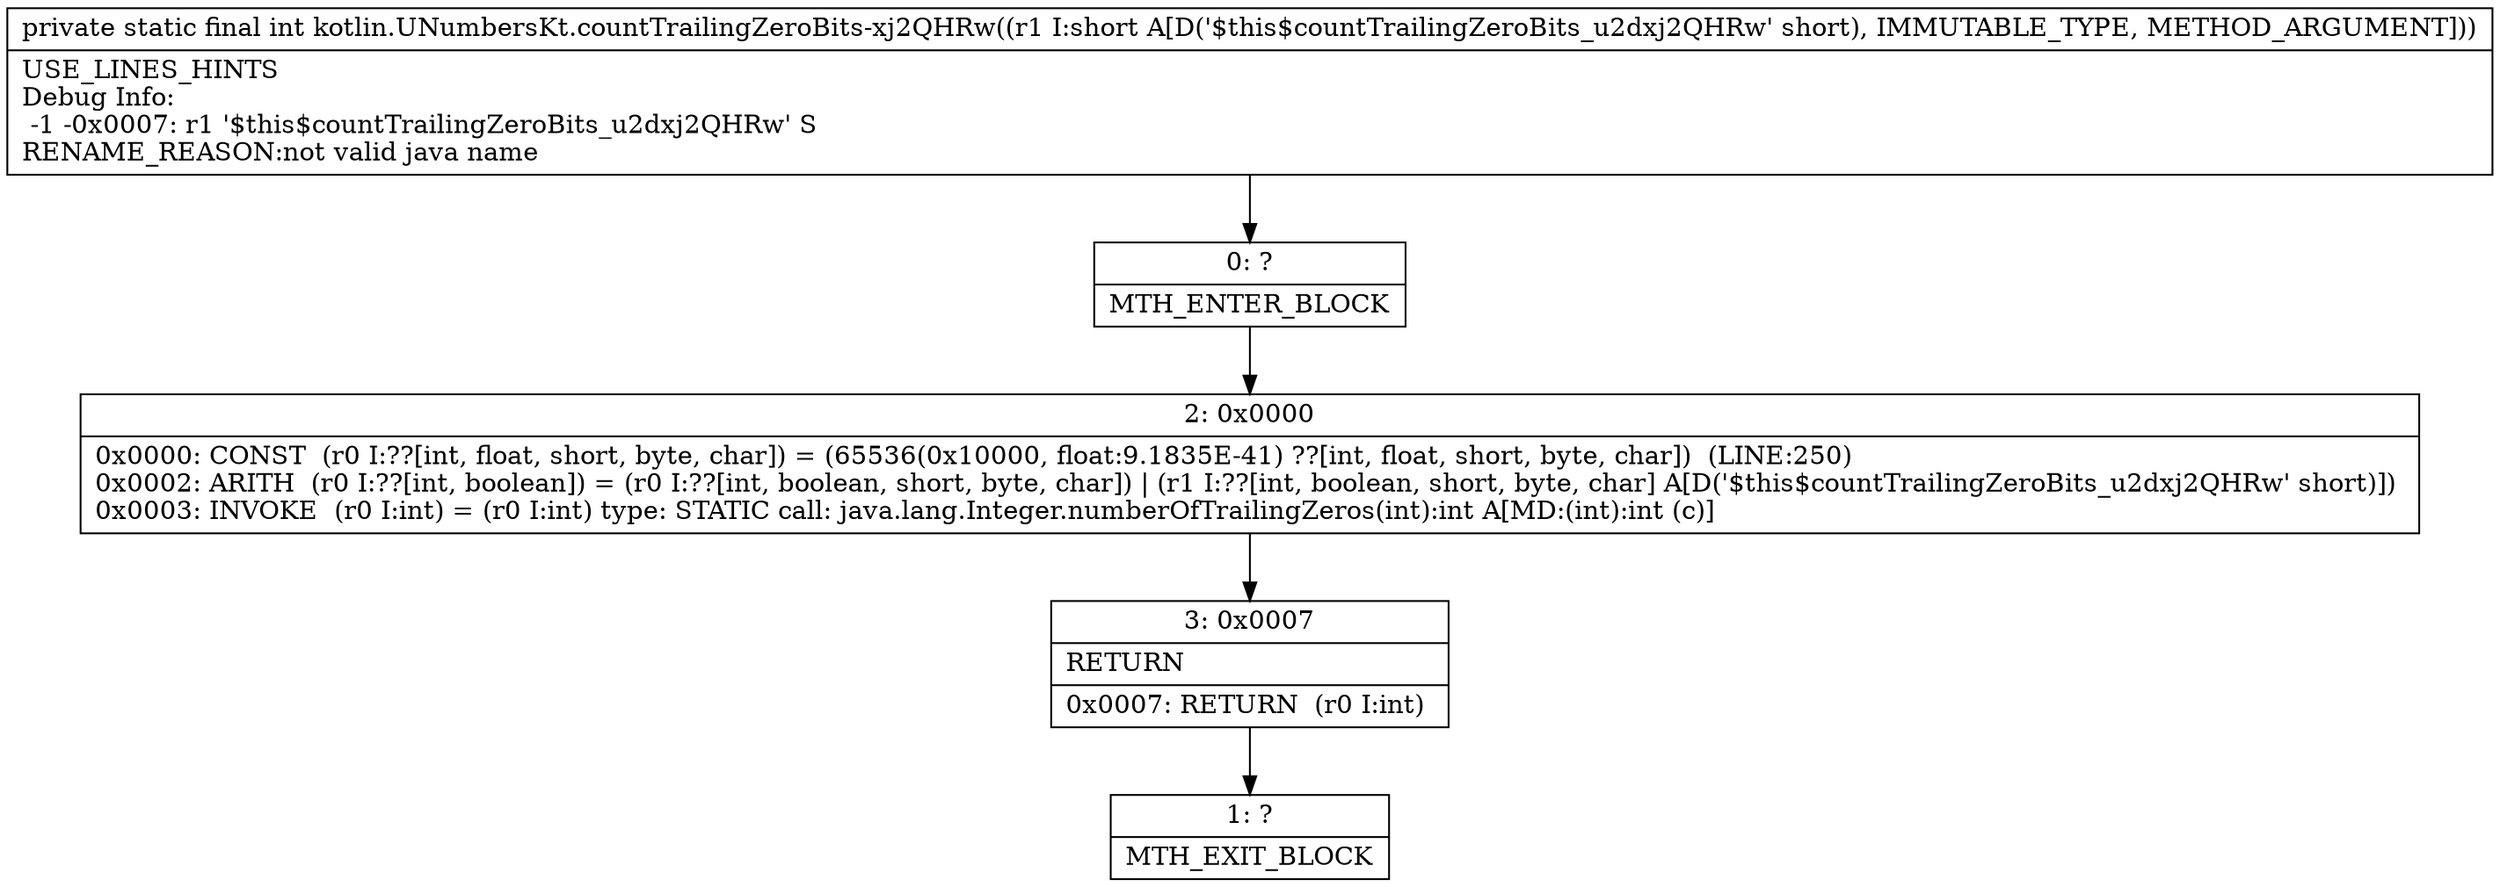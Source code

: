 digraph "CFG forkotlin.UNumbersKt.countTrailingZeroBits\-xj2QHRw(S)I" {
Node_0 [shape=record,label="{0\:\ ?|MTH_ENTER_BLOCK\l}"];
Node_2 [shape=record,label="{2\:\ 0x0000|0x0000: CONST  (r0 I:??[int, float, short, byte, char]) = (65536(0x10000, float:9.1835E\-41) ??[int, float, short, byte, char])  (LINE:250)\l0x0002: ARITH  (r0 I:??[int, boolean]) = (r0 I:??[int, boolean, short, byte, char]) \| (r1 I:??[int, boolean, short, byte, char] A[D('$this$countTrailingZeroBits_u2dxj2QHRw' short)]) \l0x0003: INVOKE  (r0 I:int) = (r0 I:int) type: STATIC call: java.lang.Integer.numberOfTrailingZeros(int):int A[MD:(int):int (c)]\l}"];
Node_3 [shape=record,label="{3\:\ 0x0007|RETURN\l|0x0007: RETURN  (r0 I:int) \l}"];
Node_1 [shape=record,label="{1\:\ ?|MTH_EXIT_BLOCK\l}"];
MethodNode[shape=record,label="{private static final int kotlin.UNumbersKt.countTrailingZeroBits\-xj2QHRw((r1 I:short A[D('$this$countTrailingZeroBits_u2dxj2QHRw' short), IMMUTABLE_TYPE, METHOD_ARGUMENT]))  | USE_LINES_HINTS\lDebug Info:\l  \-1 \-0x0007: r1 '$this$countTrailingZeroBits_u2dxj2QHRw' S\lRENAME_REASON:not valid java name\l}"];
MethodNode -> Node_0;Node_0 -> Node_2;
Node_2 -> Node_3;
Node_3 -> Node_1;
}

